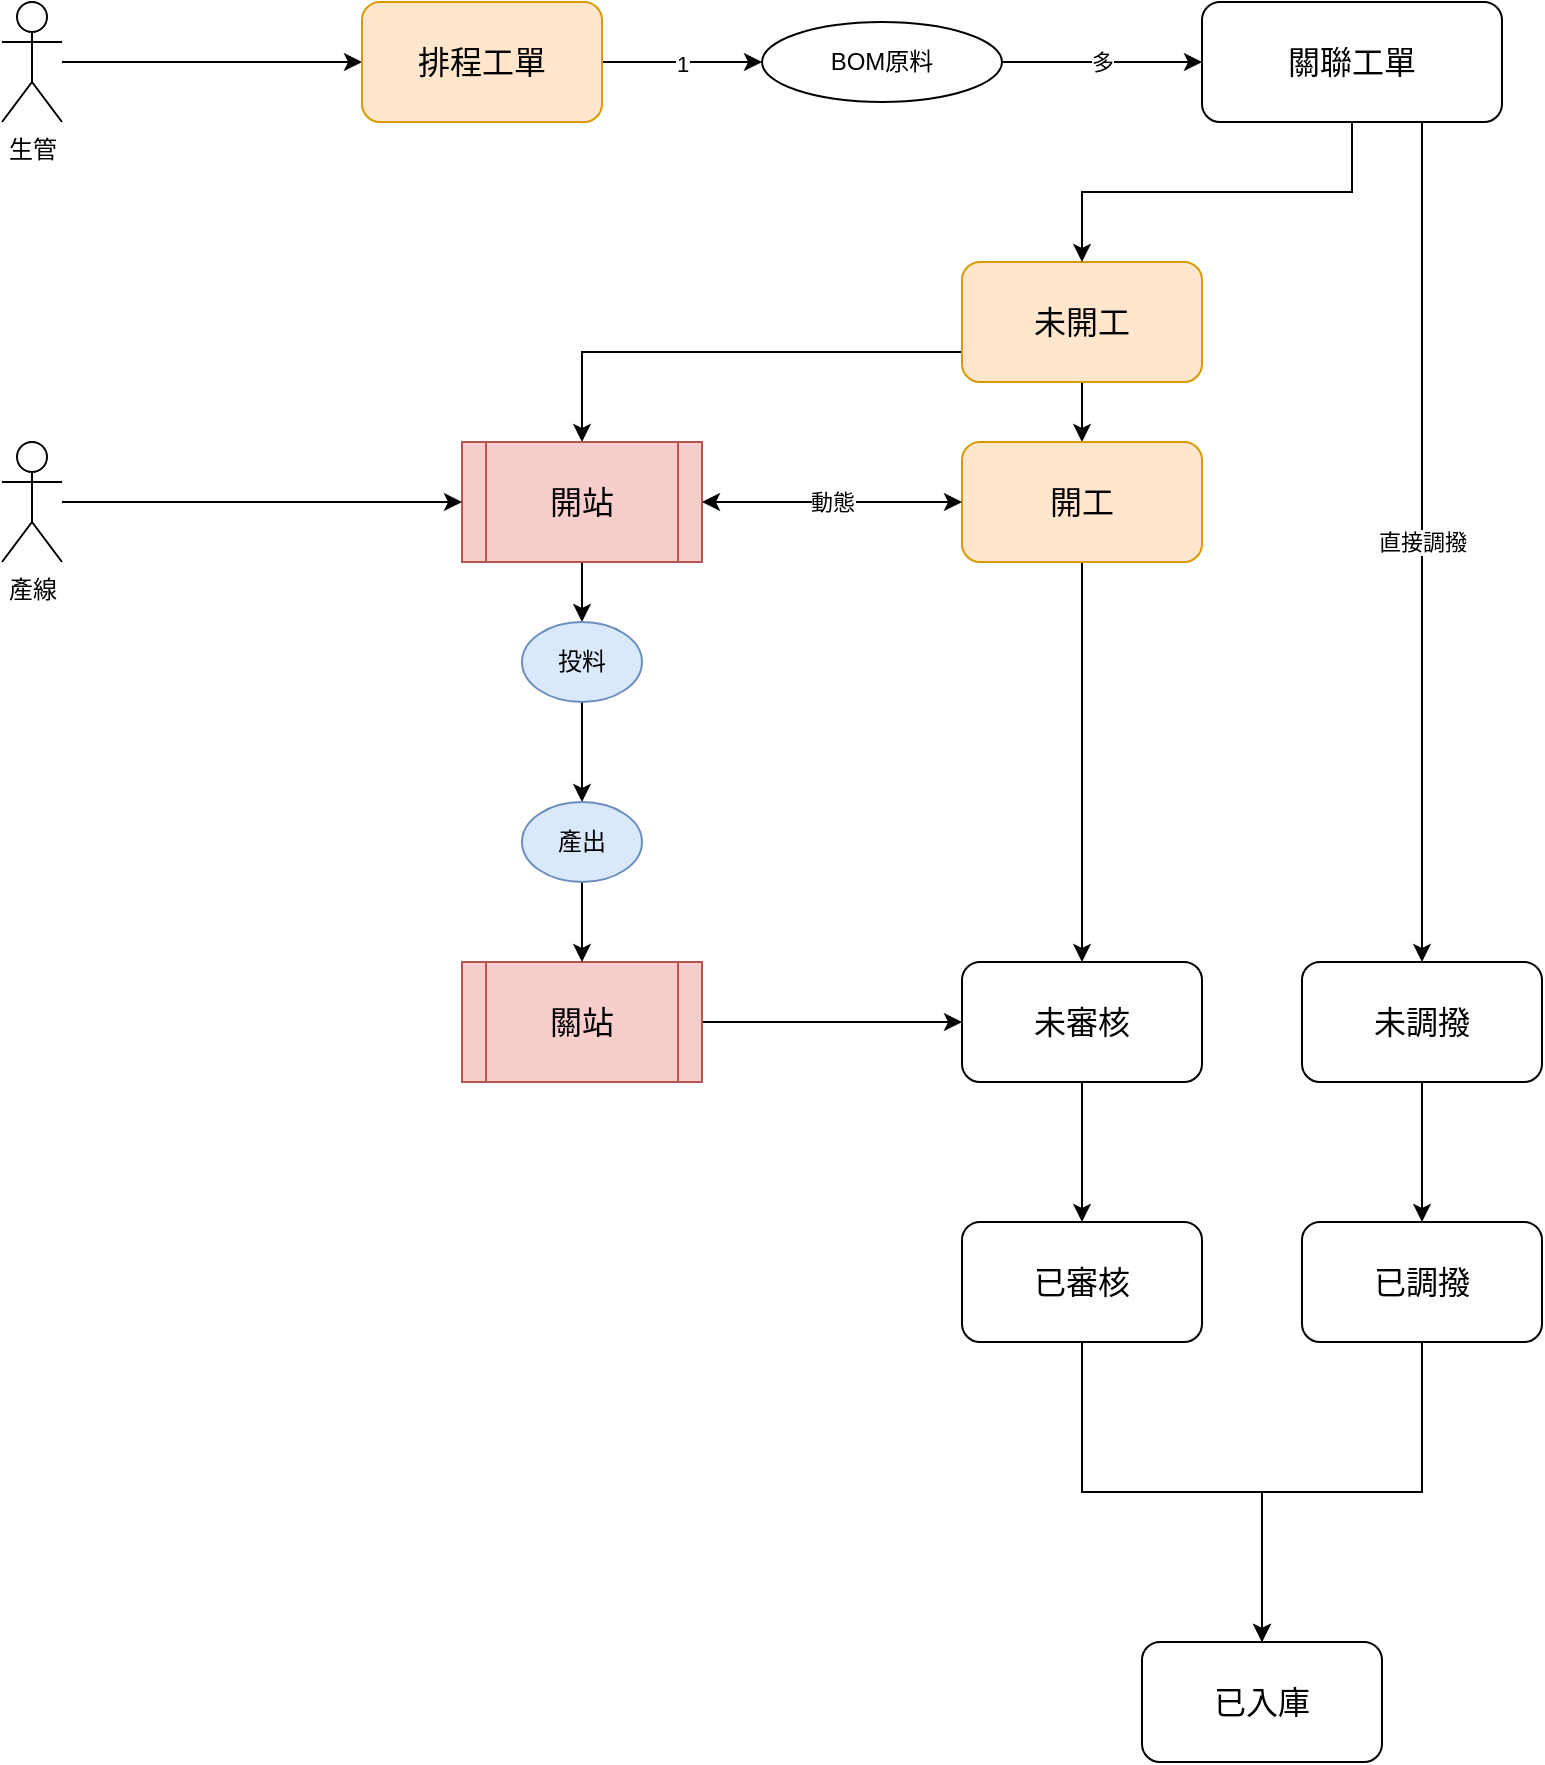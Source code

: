 <mxfile version="13.2.1" type="github">
  <diagram id="dxKD9zSRLn8mJ1ULlGKF" name="Page-1">
    <mxGraphModel dx="2500" dy="1038" grid="1" gridSize="10" guides="1" tooltips="1" connect="1" arrows="1" fold="1" page="1" pageScale="1" pageWidth="827" pageHeight="1169" math="0" shadow="0">
      <root>
        <mxCell id="0" />
        <mxCell id="1" parent="0" />
        <mxCell id="ZZMdrKShC36CwYNu4CUK-59" value="" style="edgeStyle=orthogonalEdgeStyle;rounded=0;orthogonalLoop=1;jettySize=auto;html=1;" parent="1" source="ZZMdrKShC36CwYNu4CUK-3" target="ZZMdrKShC36CwYNu4CUK-4" edge="1">
          <mxGeometry relative="1" as="geometry" />
        </mxCell>
        <mxCell id="ZZMdrKShC36CwYNu4CUK-3" value="&lt;font style=&quot;font-size: 16px&quot;&gt;未審核&lt;/font&gt;" style="rounded=1;whiteSpace=wrap;html=1;" parent="1" vertex="1">
          <mxGeometry x="340" y="600" width="120" height="60" as="geometry" />
        </mxCell>
        <mxCell id="ZZMdrKShC36CwYNu4CUK-65" style="edgeStyle=orthogonalEdgeStyle;rounded=0;orthogonalLoop=1;jettySize=auto;html=1;" parent="1" source="ZZMdrKShC36CwYNu4CUK-4" target="ZZMdrKShC36CwYNu4CUK-62" edge="1">
          <mxGeometry relative="1" as="geometry" />
        </mxCell>
        <mxCell id="ZZMdrKShC36CwYNu4CUK-4" value="&lt;font style=&quot;font-size: 16px&quot;&gt;已審核&lt;/font&gt;" style="rounded=1;whiteSpace=wrap;html=1;" parent="1" vertex="1">
          <mxGeometry x="340" y="730" width="120" height="60" as="geometry" />
        </mxCell>
        <mxCell id="ZZMdrKShC36CwYNu4CUK-55" value="" style="edgeStyle=orthogonalEdgeStyle;rounded=0;orthogonalLoop=1;jettySize=auto;html=1;" parent="1" source="ZZMdrKShC36CwYNu4CUK-23" target="ZZMdrKShC36CwYNu4CUK-27" edge="1">
          <mxGeometry relative="1" as="geometry" />
        </mxCell>
        <mxCell id="ZZMdrKShC36CwYNu4CUK-85" style="edgeStyle=orthogonalEdgeStyle;rounded=0;orthogonalLoop=1;jettySize=auto;html=1;exitX=0;exitY=0.75;exitDx=0;exitDy=0;" parent="1" source="ZZMdrKShC36CwYNu4CUK-23" target="ZZMdrKShC36CwYNu4CUK-80" edge="1">
          <mxGeometry relative="1" as="geometry" />
        </mxCell>
        <mxCell id="ZZMdrKShC36CwYNu4CUK-23" value="&lt;span style=&quot;font-size: 16px&quot;&gt;未開工&lt;/span&gt;" style="rounded=1;whiteSpace=wrap;html=1;fillColor=#ffe6cc;strokeColor=#d79b00;" parent="1" vertex="1">
          <mxGeometry x="340" y="250" width="120" height="60" as="geometry" />
        </mxCell>
        <mxCell id="ZZMdrKShC36CwYNu4CUK-56" style="edgeStyle=orthogonalEdgeStyle;rounded=0;orthogonalLoop=1;jettySize=auto;html=1;" parent="1" source="ZZMdrKShC36CwYNu4CUK-27" target="ZZMdrKShC36CwYNu4CUK-3" edge="1">
          <mxGeometry relative="1" as="geometry" />
        </mxCell>
        <mxCell id="ZZMdrKShC36CwYNu4CUK-27" value="&lt;span style=&quot;font-size: 16px&quot;&gt;開工&lt;/span&gt;" style="rounded=1;whiteSpace=wrap;html=1;fillColor=#ffe6cc;strokeColor=#d79b00;" parent="1" vertex="1">
          <mxGeometry x="340" y="340" width="120" height="60" as="geometry" />
        </mxCell>
        <mxCell id="ZZMdrKShC36CwYNu4CUK-61" value="" style="edgeStyle=orthogonalEdgeStyle;rounded=0;orthogonalLoop=1;jettySize=auto;html=1;" parent="1" source="ZZMdrKShC36CwYNu4CUK-28" target="ZZMdrKShC36CwYNu4CUK-29" edge="1">
          <mxGeometry relative="1" as="geometry" />
        </mxCell>
        <mxCell id="ZZMdrKShC36CwYNu4CUK-28" value="&lt;span style=&quot;font-size: 16px&quot;&gt;未調撥&lt;/span&gt;" style="rounded=1;whiteSpace=wrap;html=1;" parent="1" vertex="1">
          <mxGeometry x="510" y="600" width="120" height="60" as="geometry" />
        </mxCell>
        <mxCell id="ZZMdrKShC36CwYNu4CUK-66" style="edgeStyle=orthogonalEdgeStyle;rounded=0;orthogonalLoop=1;jettySize=auto;html=1;entryX=0.5;entryY=0;entryDx=0;entryDy=0;" parent="1" source="ZZMdrKShC36CwYNu4CUK-29" target="ZZMdrKShC36CwYNu4CUK-62" edge="1">
          <mxGeometry relative="1" as="geometry" />
        </mxCell>
        <mxCell id="ZZMdrKShC36CwYNu4CUK-29" value="&lt;span style=&quot;font-size: 16px&quot;&gt;已調撥&lt;/span&gt;" style="rounded=1;whiteSpace=wrap;html=1;" parent="1" vertex="1">
          <mxGeometry x="510" y="730" width="120" height="60" as="geometry" />
        </mxCell>
        <mxCell id="ZZMdrKShC36CwYNu4CUK-79" value="" style="edgeStyle=orthogonalEdgeStyle;rounded=0;orthogonalLoop=1;jettySize=auto;html=1;entryX=0;entryY=0.5;entryDx=0;entryDy=0;" parent="1" source="ZZMdrKShC36CwYNu4CUK-43" target="ZZMdrKShC36CwYNu4CUK-51" edge="1">
          <mxGeometry relative="1" as="geometry">
            <mxPoint x="-30" y="150" as="targetPoint" />
          </mxGeometry>
        </mxCell>
        <mxCell id="ZZMdrKShC36CwYNu4CUK-43" value="生管" style="shape=umlActor;verticalLabelPosition=bottom;labelBackgroundColor=#ffffff;verticalAlign=top;html=1;outlineConnect=0;" parent="1" vertex="1">
          <mxGeometry x="-140" y="120" width="30" height="60" as="geometry" />
        </mxCell>
        <mxCell id="ZZMdrKShC36CwYNu4CUK-72" value="1" style="edgeStyle=orthogonalEdgeStyle;rounded=0;orthogonalLoop=1;jettySize=auto;html=1;" parent="1" source="ZZMdrKShC36CwYNu4CUK-51" edge="1">
          <mxGeometry relative="1" as="geometry">
            <mxPoint x="240" y="150" as="targetPoint" />
          </mxGeometry>
        </mxCell>
        <mxCell id="ZZMdrKShC36CwYNu4CUK-51" value="&lt;span style=&quot;font-size: 16px&quot;&gt;排程工單&lt;/span&gt;" style="rounded=1;whiteSpace=wrap;html=1;fillColor=#ffe6cc;strokeColor=#d79b00;" parent="1" vertex="1">
          <mxGeometry x="40" y="120" width="120" height="60" as="geometry" />
        </mxCell>
        <mxCell id="ZZMdrKShC36CwYNu4CUK-68" style="edgeStyle=orthogonalEdgeStyle;rounded=0;orthogonalLoop=1;jettySize=auto;html=1;" parent="1" source="ZZMdrKShC36CwYNu4CUK-52" target="ZZMdrKShC36CwYNu4CUK-23" edge="1">
          <mxGeometry relative="1" as="geometry" />
        </mxCell>
        <mxCell id="ZZMdrKShC36CwYNu4CUK-77" value="直接調撥" style="edgeStyle=orthogonalEdgeStyle;rounded=0;orthogonalLoop=1;jettySize=auto;html=1;entryX=0.5;entryY=0;entryDx=0;entryDy=0;" parent="1" source="ZZMdrKShC36CwYNu4CUK-52" target="ZZMdrKShC36CwYNu4CUK-28" edge="1">
          <mxGeometry relative="1" as="geometry">
            <mxPoint x="600" y="480" as="targetPoint" />
            <Array as="points">
              <mxPoint x="570" y="280" />
              <mxPoint x="570" y="280" />
            </Array>
          </mxGeometry>
        </mxCell>
        <mxCell id="ZZMdrKShC36CwYNu4CUK-52" value="&lt;span style=&quot;font-size: 16px&quot;&gt;關聯工單&lt;/span&gt;" style="rounded=1;whiteSpace=wrap;html=1;" parent="1" vertex="1">
          <mxGeometry x="460" y="120" width="150" height="60" as="geometry" />
        </mxCell>
        <mxCell id="ZZMdrKShC36CwYNu4CUK-75" value="多" style="edgeStyle=orthogonalEdgeStyle;rounded=0;orthogonalLoop=1;jettySize=auto;html=1;" parent="1" source="ZZMdrKShC36CwYNu4CUK-53" target="ZZMdrKShC36CwYNu4CUK-52" edge="1">
          <mxGeometry relative="1" as="geometry">
            <mxPoint x="440" y="150" as="targetPoint" />
          </mxGeometry>
        </mxCell>
        <mxCell id="ZZMdrKShC36CwYNu4CUK-53" value="BOM原料" style="ellipse;whiteSpace=wrap;html=1;" parent="1" vertex="1">
          <mxGeometry x="240" y="130" width="120" height="40" as="geometry" />
        </mxCell>
        <mxCell id="ZZMdrKShC36CwYNu4CUK-62" value="&lt;span style=&quot;font-size: 16px&quot;&gt;已入庫&lt;/span&gt;" style="rounded=1;whiteSpace=wrap;html=1;" parent="1" vertex="1">
          <mxGeometry x="430" y="940" width="120" height="60" as="geometry" />
        </mxCell>
        <mxCell id="ZZMdrKShC36CwYNu4CUK-126" value="" style="edgeStyle=orthogonalEdgeStyle;rounded=0;orthogonalLoop=1;jettySize=auto;html=1;" parent="1" source="ZZMdrKShC36CwYNu4CUK-80" target="ZZMdrKShC36CwYNu4CUK-94" edge="1">
          <mxGeometry relative="1" as="geometry" />
        </mxCell>
        <mxCell id="ZZMdrKShC36CwYNu4CUK-80" value="&lt;font style=&quot;font-size: 16px&quot;&gt;開站&lt;/font&gt;" style="shape=process;whiteSpace=wrap;html=1;backgroundOutline=1;fillColor=#f8cecc;strokeColor=#b85450;" parent="1" vertex="1">
          <mxGeometry x="90" y="340" width="120" height="60" as="geometry" />
        </mxCell>
        <mxCell id="ZZMdrKShC36CwYNu4CUK-120" value="" style="edgeStyle=orthogonalEdgeStyle;rounded=0;orthogonalLoop=1;jettySize=auto;html=1;" parent="1" source="ZZMdrKShC36CwYNu4CUK-114" target="ZZMdrKShC36CwYNu4CUK-3" edge="1">
          <mxGeometry relative="1" as="geometry" />
        </mxCell>
        <mxCell id="ZZMdrKShC36CwYNu4CUK-114" value="&lt;span style=&quot;font-size: 16px&quot;&gt;關站&lt;/span&gt;" style="shape=process;whiteSpace=wrap;html=1;backgroundOutline=1;fillColor=#f8cecc;strokeColor=#b85450;" parent="1" vertex="1">
          <mxGeometry x="90" y="600" width="120" height="60" as="geometry" />
        </mxCell>
        <mxCell id="ZZMdrKShC36CwYNu4CUK-90" value="動態" style="endArrow=classic;startArrow=classic;html=1;entryX=0;entryY=0.5;entryDx=0;entryDy=0;exitX=1;exitY=0.5;exitDx=0;exitDy=0;" parent="1" source="ZZMdrKShC36CwYNu4CUK-80" target="ZZMdrKShC36CwYNu4CUK-27" edge="1">
          <mxGeometry width="50" height="50" relative="1" as="geometry">
            <mxPoint x="240" y="410" as="sourcePoint" />
            <mxPoint x="290" y="360" as="targetPoint" />
          </mxGeometry>
        </mxCell>
        <mxCell id="ZZMdrKShC36CwYNu4CUK-154" value="" style="edgeStyle=orthogonalEdgeStyle;rounded=0;orthogonalLoop=1;jettySize=auto;html=1;" parent="1" source="ZZMdrKShC36CwYNu4CUK-94" target="ZZMdrKShC36CwYNu4CUK-153" edge="1">
          <mxGeometry relative="1" as="geometry" />
        </mxCell>
        <mxCell id="ZZMdrKShC36CwYNu4CUK-94" value="投料" style="ellipse;whiteSpace=wrap;html=1;fillColor=#dae8fc;strokeColor=#6c8ebf;" parent="1" vertex="1">
          <mxGeometry x="120" y="430" width="60" height="40" as="geometry" />
        </mxCell>
        <mxCell id="ZZMdrKShC36CwYNu4CUK-156" value="" style="edgeStyle=orthogonalEdgeStyle;rounded=0;orthogonalLoop=1;jettySize=auto;html=1;" parent="1" source="ZZMdrKShC36CwYNu4CUK-153" target="ZZMdrKShC36CwYNu4CUK-114" edge="1">
          <mxGeometry relative="1" as="geometry" />
        </mxCell>
        <mxCell id="ZZMdrKShC36CwYNu4CUK-153" value="產出" style="ellipse;whiteSpace=wrap;html=1;fillColor=#dae8fc;strokeColor=#6c8ebf;" parent="1" vertex="1">
          <mxGeometry x="120" y="520" width="60" height="40" as="geometry" />
        </mxCell>
        <mxCell id="ZZMdrKShC36CwYNu4CUK-181" value="" style="edgeStyle=orthogonalEdgeStyle;rounded=0;orthogonalLoop=1;jettySize=auto;html=1;entryX=0;entryY=0.5;entryDx=0;entryDy=0;" parent="1" source="ZZMdrKShC36CwYNu4CUK-175" target="ZZMdrKShC36CwYNu4CUK-80" edge="1">
          <mxGeometry relative="1" as="geometry">
            <mxPoint x="-30" y="370" as="targetPoint" />
          </mxGeometry>
        </mxCell>
        <mxCell id="ZZMdrKShC36CwYNu4CUK-175" value="產線" style="shape=umlActor;verticalLabelPosition=bottom;labelBackgroundColor=#ffffff;verticalAlign=top;html=1;outlineConnect=0;" parent="1" vertex="1">
          <mxGeometry x="-140" y="340" width="30" height="60" as="geometry" />
        </mxCell>
      </root>
    </mxGraphModel>
  </diagram>
</mxfile>
